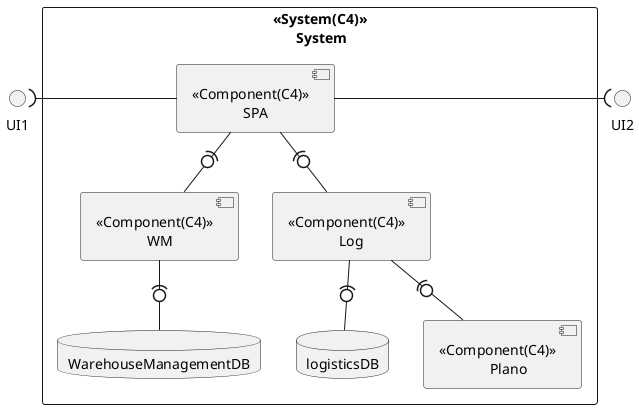@startuml


interface UI1 as ui1
interface UI2 as ui2

rectangle "<<System(C4)>>\n System" as system{


    component "<<Component(C4)>>\n              SPA" as ui
    component "<<Component(C4)>>\n              WM" as wm
    database WarehouseManagementDB
    component "<<Component(C4)>>\n              Log" as log
    database logisticsDB
    component "<<Component(C4)>>\n              Plano" as plano




}


() ui1 )- [ui]
() ui2 )- [ui]

ui -(0- wm
wm -(0- WarehouseManagementDB

ui -(0- log
log -(0- logisticsDB

log -(0- plano

@enduml